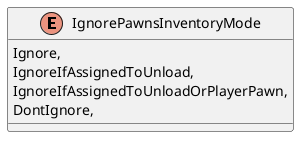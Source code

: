 @startuml
enum IgnorePawnsInventoryMode {
    Ignore,
    IgnoreIfAssignedToUnload,
    IgnoreIfAssignedToUnloadOrPlayerPawn,
    DontIgnore,
}
@enduml
